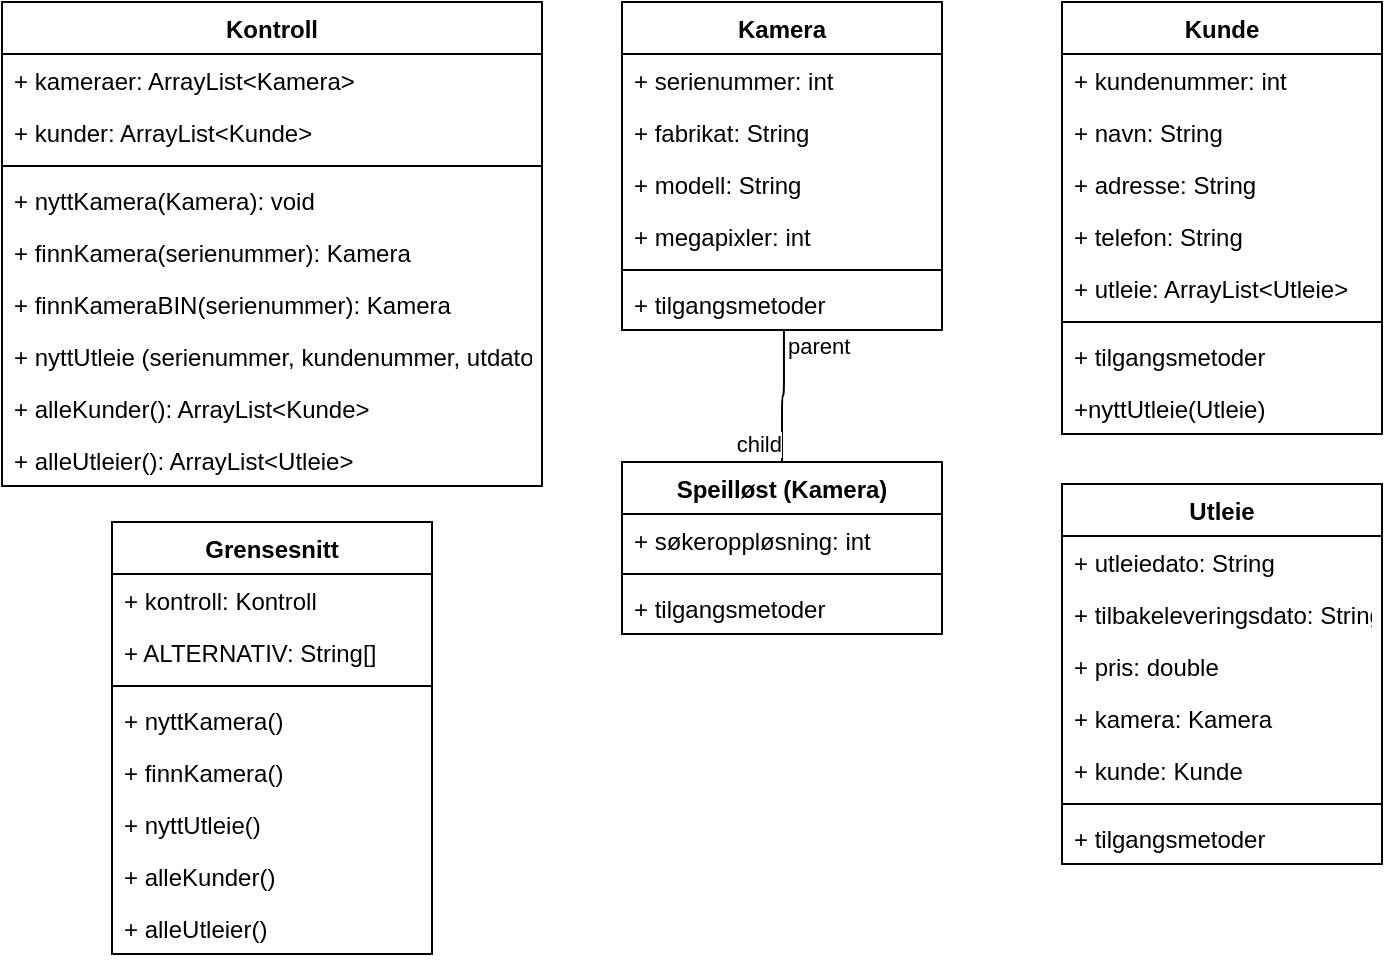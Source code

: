 <mxfile version="15.1.3" type="device"><diagram id="8xFdVma2_LfLW5GdDxKA" name="Page-1"><mxGraphModel dx="1086" dy="806" grid="1" gridSize="10" guides="1" tooltips="1" connect="1" arrows="1" fold="1" page="1" pageScale="1" pageWidth="827" pageHeight="1169" math="0" shadow="0"><root><mxCell id="0"/><mxCell id="1" parent="0"/><mxCell id="Wqhfm_AArcKnXRCcTrVd-1" value="Kamera" style="swimlane;fontStyle=1;align=center;verticalAlign=top;childLayout=stackLayout;horizontal=1;startSize=26;horizontalStack=0;resizeParent=1;resizeParentMax=0;resizeLast=0;collapsible=1;marginBottom=0;" vertex="1" parent="1"><mxGeometry x="370" y="290" width="160" height="164" as="geometry"/></mxCell><mxCell id="Wqhfm_AArcKnXRCcTrVd-2" value="+ serienummer: int" style="text;strokeColor=none;fillColor=none;align=left;verticalAlign=top;spacingLeft=4;spacingRight=4;overflow=hidden;rotatable=0;points=[[0,0.5],[1,0.5]];portConstraint=eastwest;" vertex="1" parent="Wqhfm_AArcKnXRCcTrVd-1"><mxGeometry y="26" width="160" height="26" as="geometry"/></mxCell><mxCell id="Wqhfm_AArcKnXRCcTrVd-5" value="+ fabrikat: String" style="text;strokeColor=none;fillColor=none;align=left;verticalAlign=top;spacingLeft=4;spacingRight=4;overflow=hidden;rotatable=0;points=[[0,0.5],[1,0.5]];portConstraint=eastwest;" vertex="1" parent="Wqhfm_AArcKnXRCcTrVd-1"><mxGeometry y="52" width="160" height="26" as="geometry"/></mxCell><mxCell id="Wqhfm_AArcKnXRCcTrVd-7" value="+ modell: String" style="text;strokeColor=none;fillColor=none;align=left;verticalAlign=top;spacingLeft=4;spacingRight=4;overflow=hidden;rotatable=0;points=[[0,0.5],[1,0.5]];portConstraint=eastwest;" vertex="1" parent="Wqhfm_AArcKnXRCcTrVd-1"><mxGeometry y="78" width="160" height="26" as="geometry"/></mxCell><mxCell id="Wqhfm_AArcKnXRCcTrVd-6" value="+ megapixler: int" style="text;strokeColor=none;fillColor=none;align=left;verticalAlign=top;spacingLeft=4;spacingRight=4;overflow=hidden;rotatable=0;points=[[0,0.5],[1,0.5]];portConstraint=eastwest;" vertex="1" parent="Wqhfm_AArcKnXRCcTrVd-1"><mxGeometry y="104" width="160" height="26" as="geometry"/></mxCell><mxCell id="Wqhfm_AArcKnXRCcTrVd-3" value="" style="line;strokeWidth=1;fillColor=none;align=left;verticalAlign=middle;spacingTop=-1;spacingLeft=3;spacingRight=3;rotatable=0;labelPosition=right;points=[];portConstraint=eastwest;" vertex="1" parent="Wqhfm_AArcKnXRCcTrVd-1"><mxGeometry y="130" width="160" height="8" as="geometry"/></mxCell><mxCell id="Wqhfm_AArcKnXRCcTrVd-4" value="+ tilgangsmetoder" style="text;strokeColor=none;fillColor=none;align=left;verticalAlign=top;spacingLeft=4;spacingRight=4;overflow=hidden;rotatable=0;points=[[0,0.5],[1,0.5]];portConstraint=eastwest;" vertex="1" parent="Wqhfm_AArcKnXRCcTrVd-1"><mxGeometry y="138" width="160" height="26" as="geometry"/></mxCell><mxCell id="Wqhfm_AArcKnXRCcTrVd-8" value="Speilløst (Kamera)" style="swimlane;fontStyle=1;align=center;verticalAlign=top;childLayout=stackLayout;horizontal=1;startSize=26;horizontalStack=0;resizeParent=1;resizeParentMax=0;resizeLast=0;collapsible=1;marginBottom=0;" vertex="1" parent="1"><mxGeometry x="370" y="520" width="160" height="86" as="geometry"/></mxCell><mxCell id="Wqhfm_AArcKnXRCcTrVd-9" value="+ søkeroppløsning: int" style="text;strokeColor=none;fillColor=none;align=left;verticalAlign=top;spacingLeft=4;spacingRight=4;overflow=hidden;rotatable=0;points=[[0,0.5],[1,0.5]];portConstraint=eastwest;" vertex="1" parent="Wqhfm_AArcKnXRCcTrVd-8"><mxGeometry y="26" width="160" height="26" as="geometry"/></mxCell><mxCell id="Wqhfm_AArcKnXRCcTrVd-13" value="" style="line;strokeWidth=1;fillColor=none;align=left;verticalAlign=middle;spacingTop=-1;spacingLeft=3;spacingRight=3;rotatable=0;labelPosition=right;points=[];portConstraint=eastwest;" vertex="1" parent="Wqhfm_AArcKnXRCcTrVd-8"><mxGeometry y="52" width="160" height="8" as="geometry"/></mxCell><mxCell id="Wqhfm_AArcKnXRCcTrVd-14" value="+ tilgangsmetoder" style="text;strokeColor=none;fillColor=none;align=left;verticalAlign=top;spacingLeft=4;spacingRight=4;overflow=hidden;rotatable=0;points=[[0,0.5],[1,0.5]];portConstraint=eastwest;" vertex="1" parent="Wqhfm_AArcKnXRCcTrVd-8"><mxGeometry y="60" width="160" height="26" as="geometry"/></mxCell><mxCell id="Wqhfm_AArcKnXRCcTrVd-15" value="" style="endArrow=none;html=1;edgeStyle=orthogonalEdgeStyle;exitX=0.506;exitY=1;exitDx=0;exitDy=0;exitPerimeter=0;entryX=0.5;entryY=0;entryDx=0;entryDy=0;" edge="1" parent="1" source="Wqhfm_AArcKnXRCcTrVd-4" target="Wqhfm_AArcKnXRCcTrVd-8"><mxGeometry relative="1" as="geometry"><mxPoint x="140" y="620" as="sourcePoint"/><mxPoint x="300" y="620" as="targetPoint"/></mxGeometry></mxCell><mxCell id="Wqhfm_AArcKnXRCcTrVd-16" value="parent" style="edgeLabel;resizable=0;html=1;align=left;verticalAlign=bottom;" connectable="0" vertex="1" parent="Wqhfm_AArcKnXRCcTrVd-15"><mxGeometry x="-1" relative="1" as="geometry"><mxPoint y="16" as="offset"/></mxGeometry></mxCell><mxCell id="Wqhfm_AArcKnXRCcTrVd-17" value="child" style="edgeLabel;resizable=0;html=1;align=right;verticalAlign=bottom;" connectable="0" vertex="1" parent="Wqhfm_AArcKnXRCcTrVd-15"><mxGeometry x="1" relative="1" as="geometry"/></mxCell><mxCell id="Wqhfm_AArcKnXRCcTrVd-18" value="Kunde" style="swimlane;fontStyle=1;align=center;verticalAlign=top;childLayout=stackLayout;horizontal=1;startSize=26;horizontalStack=0;resizeParent=1;resizeParentMax=0;resizeLast=0;collapsible=1;marginBottom=0;" vertex="1" parent="1"><mxGeometry x="590" y="290" width="160" height="216" as="geometry"/></mxCell><mxCell id="Wqhfm_AArcKnXRCcTrVd-19" value="+ kundenummer: int" style="text;strokeColor=none;fillColor=none;align=left;verticalAlign=top;spacingLeft=4;spacingRight=4;overflow=hidden;rotatable=0;points=[[0,0.5],[1,0.5]];portConstraint=eastwest;" vertex="1" parent="Wqhfm_AArcKnXRCcTrVd-18"><mxGeometry y="26" width="160" height="26" as="geometry"/></mxCell><mxCell id="Wqhfm_AArcKnXRCcTrVd-23" value="+ navn: String" style="text;strokeColor=none;fillColor=none;align=left;verticalAlign=top;spacingLeft=4;spacingRight=4;overflow=hidden;rotatable=0;points=[[0,0.5],[1,0.5]];portConstraint=eastwest;" vertex="1" parent="Wqhfm_AArcKnXRCcTrVd-18"><mxGeometry y="52" width="160" height="26" as="geometry"/></mxCell><mxCell id="Wqhfm_AArcKnXRCcTrVd-24" value="+ adresse: String" style="text;strokeColor=none;fillColor=none;align=left;verticalAlign=top;spacingLeft=4;spacingRight=4;overflow=hidden;rotatable=0;points=[[0,0.5],[1,0.5]];portConstraint=eastwest;" vertex="1" parent="Wqhfm_AArcKnXRCcTrVd-18"><mxGeometry y="78" width="160" height="26" as="geometry"/></mxCell><mxCell id="Wqhfm_AArcKnXRCcTrVd-22" value="+ telefon: String" style="text;strokeColor=none;fillColor=none;align=left;verticalAlign=top;spacingLeft=4;spacingRight=4;overflow=hidden;rotatable=0;points=[[0,0.5],[1,0.5]];portConstraint=eastwest;" vertex="1" parent="Wqhfm_AArcKnXRCcTrVd-18"><mxGeometry y="104" width="160" height="26" as="geometry"/></mxCell><mxCell id="Wqhfm_AArcKnXRCcTrVd-25" value="+ utleie: ArrayList&lt;Utleie&gt;" style="text;strokeColor=none;fillColor=none;align=left;verticalAlign=top;spacingLeft=4;spacingRight=4;overflow=hidden;rotatable=0;points=[[0,0.5],[1,0.5]];portConstraint=eastwest;" vertex="1" parent="Wqhfm_AArcKnXRCcTrVd-18"><mxGeometry y="130" width="160" height="26" as="geometry"/></mxCell><mxCell id="Wqhfm_AArcKnXRCcTrVd-20" value="" style="line;strokeWidth=1;fillColor=none;align=left;verticalAlign=middle;spacingTop=-1;spacingLeft=3;spacingRight=3;rotatable=0;labelPosition=right;points=[];portConstraint=eastwest;" vertex="1" parent="Wqhfm_AArcKnXRCcTrVd-18"><mxGeometry y="156" width="160" height="8" as="geometry"/></mxCell><mxCell id="Wqhfm_AArcKnXRCcTrVd-21" value="+ tilgangsmetoder" style="text;strokeColor=none;fillColor=none;align=left;verticalAlign=top;spacingLeft=4;spacingRight=4;overflow=hidden;rotatable=0;points=[[0,0.5],[1,0.5]];portConstraint=eastwest;" vertex="1" parent="Wqhfm_AArcKnXRCcTrVd-18"><mxGeometry y="164" width="160" height="26" as="geometry"/></mxCell><mxCell id="Wqhfm_AArcKnXRCcTrVd-47" value="+nyttUtleie(Utleie)" style="text;strokeColor=none;fillColor=none;align=left;verticalAlign=top;spacingLeft=4;spacingRight=4;overflow=hidden;rotatable=0;points=[[0,0.5],[1,0.5]];portConstraint=eastwest;" vertex="1" parent="Wqhfm_AArcKnXRCcTrVd-18"><mxGeometry y="190" width="160" height="26" as="geometry"/></mxCell><mxCell id="Wqhfm_AArcKnXRCcTrVd-26" value="Utleie" style="swimlane;fontStyle=1;align=center;verticalAlign=top;childLayout=stackLayout;horizontal=1;startSize=26;horizontalStack=0;resizeParent=1;resizeParentMax=0;resizeLast=0;collapsible=1;marginBottom=0;" vertex="1" parent="1"><mxGeometry x="590" y="531" width="160" height="190" as="geometry"/></mxCell><mxCell id="Wqhfm_AArcKnXRCcTrVd-30" value="+ utleiedato: String" style="text;strokeColor=none;fillColor=none;align=left;verticalAlign=top;spacingLeft=4;spacingRight=4;overflow=hidden;rotatable=0;points=[[0,0.5],[1,0.5]];portConstraint=eastwest;" vertex="1" parent="Wqhfm_AArcKnXRCcTrVd-26"><mxGeometry y="26" width="160" height="26" as="geometry"/></mxCell><mxCell id="Wqhfm_AArcKnXRCcTrVd-31" value="+ tilbakeleveringsdato: String" style="text;strokeColor=none;fillColor=none;align=left;verticalAlign=top;spacingLeft=4;spacingRight=4;overflow=hidden;rotatable=0;points=[[0,0.5],[1,0.5]];portConstraint=eastwest;" vertex="1" parent="Wqhfm_AArcKnXRCcTrVd-26"><mxGeometry y="52" width="160" height="26" as="geometry"/></mxCell><mxCell id="Wqhfm_AArcKnXRCcTrVd-32" value="+ pris: double" style="text;strokeColor=none;fillColor=none;align=left;verticalAlign=top;spacingLeft=4;spacingRight=4;overflow=hidden;rotatable=0;points=[[0,0.5],[1,0.5]];portConstraint=eastwest;" vertex="1" parent="Wqhfm_AArcKnXRCcTrVd-26"><mxGeometry y="78" width="160" height="26" as="geometry"/></mxCell><mxCell id="Wqhfm_AArcKnXRCcTrVd-27" value="+ kamera: Kamera" style="text;strokeColor=none;fillColor=none;align=left;verticalAlign=top;spacingLeft=4;spacingRight=4;overflow=hidden;rotatable=0;points=[[0,0.5],[1,0.5]];portConstraint=eastwest;" vertex="1" parent="Wqhfm_AArcKnXRCcTrVd-26"><mxGeometry y="104" width="160" height="26" as="geometry"/></mxCell><mxCell id="Wqhfm_AArcKnXRCcTrVd-34" value="+ kunde: Kunde" style="text;strokeColor=none;fillColor=none;align=left;verticalAlign=top;spacingLeft=4;spacingRight=4;overflow=hidden;rotatable=0;points=[[0,0.5],[1,0.5]];portConstraint=eastwest;" vertex="1" parent="Wqhfm_AArcKnXRCcTrVd-26"><mxGeometry y="130" width="160" height="26" as="geometry"/></mxCell><mxCell id="Wqhfm_AArcKnXRCcTrVd-28" value="" style="line;strokeWidth=1;fillColor=none;align=left;verticalAlign=middle;spacingTop=-1;spacingLeft=3;spacingRight=3;rotatable=0;labelPosition=right;points=[];portConstraint=eastwest;" vertex="1" parent="Wqhfm_AArcKnXRCcTrVd-26"><mxGeometry y="156" width="160" height="8" as="geometry"/></mxCell><mxCell id="Wqhfm_AArcKnXRCcTrVd-29" value="+ tilgangsmetoder" style="text;strokeColor=none;fillColor=none;align=left;verticalAlign=top;spacingLeft=4;spacingRight=4;overflow=hidden;rotatable=0;points=[[0,0.5],[1,0.5]];portConstraint=eastwest;" vertex="1" parent="Wqhfm_AArcKnXRCcTrVd-26"><mxGeometry y="164" width="160" height="26" as="geometry"/></mxCell><mxCell id="Wqhfm_AArcKnXRCcTrVd-35" value="Kontroll" style="swimlane;fontStyle=1;align=center;verticalAlign=top;childLayout=stackLayout;horizontal=1;startSize=26;horizontalStack=0;resizeParent=1;resizeParentMax=0;resizeLast=0;collapsible=1;marginBottom=0;" vertex="1" parent="1"><mxGeometry x="60" y="290" width="270" height="242" as="geometry"/></mxCell><mxCell id="Wqhfm_AArcKnXRCcTrVd-36" value="+ kameraer: ArrayList&lt;Kamera&gt;" style="text;strokeColor=none;fillColor=none;align=left;verticalAlign=top;spacingLeft=4;spacingRight=4;overflow=hidden;rotatable=0;points=[[0,0.5],[1,0.5]];portConstraint=eastwest;" vertex="1" parent="Wqhfm_AArcKnXRCcTrVd-35"><mxGeometry y="26" width="270" height="26" as="geometry"/></mxCell><mxCell id="Wqhfm_AArcKnXRCcTrVd-39" value="+ kunder: ArrayList&lt;Kunde&gt;" style="text;strokeColor=none;fillColor=none;align=left;verticalAlign=top;spacingLeft=4;spacingRight=4;overflow=hidden;rotatable=0;points=[[0,0.5],[1,0.5]];portConstraint=eastwest;" vertex="1" parent="Wqhfm_AArcKnXRCcTrVd-35"><mxGeometry y="52" width="270" height="26" as="geometry"/></mxCell><mxCell id="Wqhfm_AArcKnXRCcTrVd-37" value="" style="line;strokeWidth=1;fillColor=none;align=left;verticalAlign=middle;spacingTop=-1;spacingLeft=3;spacingRight=3;rotatable=0;labelPosition=right;points=[];portConstraint=eastwest;" vertex="1" parent="Wqhfm_AArcKnXRCcTrVd-35"><mxGeometry y="78" width="270" height="8" as="geometry"/></mxCell><mxCell id="Wqhfm_AArcKnXRCcTrVd-38" value="+ nyttKamera(Kamera): void" style="text;strokeColor=none;fillColor=none;align=left;verticalAlign=top;spacingLeft=4;spacingRight=4;overflow=hidden;rotatable=0;points=[[0,0.5],[1,0.5]];portConstraint=eastwest;" vertex="1" parent="Wqhfm_AArcKnXRCcTrVd-35"><mxGeometry y="86" width="270" height="26" as="geometry"/></mxCell><mxCell id="Wqhfm_AArcKnXRCcTrVd-42" value="+ finnKamera(serienummer): Kamera" style="text;strokeColor=none;fillColor=none;align=left;verticalAlign=top;spacingLeft=4;spacingRight=4;overflow=hidden;rotatable=0;points=[[0,0.5],[1,0.5]];portConstraint=eastwest;" vertex="1" parent="Wqhfm_AArcKnXRCcTrVd-35"><mxGeometry y="112" width="270" height="26" as="geometry"/></mxCell><mxCell id="Wqhfm_AArcKnXRCcTrVd-44" value="+ finnKameraBIN(serienummer): Kamera" style="text;strokeColor=none;fillColor=none;align=left;verticalAlign=top;spacingLeft=4;spacingRight=4;overflow=hidden;rotatable=0;points=[[0,0.5],[1,0.5]];portConstraint=eastwest;" vertex="1" parent="Wqhfm_AArcKnXRCcTrVd-35"><mxGeometry y="138" width="270" height="26" as="geometry"/></mxCell><mxCell id="Wqhfm_AArcKnXRCcTrVd-43" value="+ nyttUtleie (serienummer, kundenummer, utdato, inndato)" style="text;strokeColor=none;fillColor=none;align=left;verticalAlign=top;spacingLeft=4;spacingRight=4;overflow=hidden;rotatable=0;points=[[0,0.5],[1,0.5]];portConstraint=eastwest;" vertex="1" parent="Wqhfm_AArcKnXRCcTrVd-35"><mxGeometry y="164" width="270" height="26" as="geometry"/></mxCell><mxCell id="Wqhfm_AArcKnXRCcTrVd-46" value="+ alleKunder(): ArrayList&lt;Kunde&gt;" style="text;strokeColor=none;fillColor=none;align=left;verticalAlign=top;spacingLeft=4;spacingRight=4;overflow=hidden;rotatable=0;points=[[0,0.5],[1,0.5]];portConstraint=eastwest;" vertex="1" parent="Wqhfm_AArcKnXRCcTrVd-35"><mxGeometry y="190" width="270" height="26" as="geometry"/></mxCell><mxCell id="Wqhfm_AArcKnXRCcTrVd-41" value="+ alleUtleier(): ArrayList&lt;Utleie&gt;" style="text;strokeColor=none;fillColor=none;align=left;verticalAlign=top;spacingLeft=4;spacingRight=4;overflow=hidden;rotatable=0;points=[[0,0.5],[1,0.5]];portConstraint=eastwest;" vertex="1" parent="Wqhfm_AArcKnXRCcTrVd-35"><mxGeometry y="216" width="270" height="26" as="geometry"/></mxCell><mxCell id="Wqhfm_AArcKnXRCcTrVd-48" value="Grensesnitt" style="swimlane;fontStyle=1;align=center;verticalAlign=top;childLayout=stackLayout;horizontal=1;startSize=26;horizontalStack=0;resizeParent=1;resizeParentMax=0;resizeLast=0;collapsible=1;marginBottom=0;" vertex="1" parent="1"><mxGeometry x="115" y="550" width="160" height="216" as="geometry"/></mxCell><mxCell id="Wqhfm_AArcKnXRCcTrVd-49" value="+ kontroll: Kontroll" style="text;strokeColor=none;fillColor=none;align=left;verticalAlign=top;spacingLeft=4;spacingRight=4;overflow=hidden;rotatable=0;points=[[0,0.5],[1,0.5]];portConstraint=eastwest;" vertex="1" parent="Wqhfm_AArcKnXRCcTrVd-48"><mxGeometry y="26" width="160" height="26" as="geometry"/></mxCell><mxCell id="Wqhfm_AArcKnXRCcTrVd-56" value="+ ALTERNATIV: String[]" style="text;strokeColor=none;fillColor=none;align=left;verticalAlign=top;spacingLeft=4;spacingRight=4;overflow=hidden;rotatable=0;points=[[0,0.5],[1,0.5]];portConstraint=eastwest;" vertex="1" parent="Wqhfm_AArcKnXRCcTrVd-48"><mxGeometry y="52" width="160" height="26" as="geometry"/></mxCell><mxCell id="Wqhfm_AArcKnXRCcTrVd-50" value="" style="line;strokeWidth=1;fillColor=none;align=left;verticalAlign=middle;spacingTop=-1;spacingLeft=3;spacingRight=3;rotatable=0;labelPosition=right;points=[];portConstraint=eastwest;" vertex="1" parent="Wqhfm_AArcKnXRCcTrVd-48"><mxGeometry y="78" width="160" height="8" as="geometry"/></mxCell><mxCell id="Wqhfm_AArcKnXRCcTrVd-51" value="+ nyttKamera()" style="text;strokeColor=none;fillColor=none;align=left;verticalAlign=top;spacingLeft=4;spacingRight=4;overflow=hidden;rotatable=0;points=[[0,0.5],[1,0.5]];portConstraint=eastwest;" vertex="1" parent="Wqhfm_AArcKnXRCcTrVd-48"><mxGeometry y="86" width="160" height="26" as="geometry"/></mxCell><mxCell id="Wqhfm_AArcKnXRCcTrVd-54" value="+ finnKamera()" style="text;strokeColor=none;fillColor=none;align=left;verticalAlign=top;spacingLeft=4;spacingRight=4;overflow=hidden;rotatable=0;points=[[0,0.5],[1,0.5]];portConstraint=eastwest;" vertex="1" parent="Wqhfm_AArcKnXRCcTrVd-48"><mxGeometry y="112" width="160" height="26" as="geometry"/></mxCell><mxCell id="Wqhfm_AArcKnXRCcTrVd-55" value="+ nyttUtleie()" style="text;strokeColor=none;fillColor=none;align=left;verticalAlign=top;spacingLeft=4;spacingRight=4;overflow=hidden;rotatable=0;points=[[0,0.5],[1,0.5]];portConstraint=eastwest;" vertex="1" parent="Wqhfm_AArcKnXRCcTrVd-48"><mxGeometry y="138" width="160" height="26" as="geometry"/></mxCell><mxCell id="Wqhfm_AArcKnXRCcTrVd-53" value="+ alleKunder()" style="text;strokeColor=none;fillColor=none;align=left;verticalAlign=top;spacingLeft=4;spacingRight=4;overflow=hidden;rotatable=0;points=[[0,0.5],[1,0.5]];portConstraint=eastwest;" vertex="1" parent="Wqhfm_AArcKnXRCcTrVd-48"><mxGeometry y="164" width="160" height="26" as="geometry"/></mxCell><mxCell id="Wqhfm_AArcKnXRCcTrVd-52" value="+ alleUtleier()" style="text;strokeColor=none;fillColor=none;align=left;verticalAlign=top;spacingLeft=4;spacingRight=4;overflow=hidden;rotatable=0;points=[[0,0.5],[1,0.5]];portConstraint=eastwest;" vertex="1" parent="Wqhfm_AArcKnXRCcTrVd-48"><mxGeometry y="190" width="160" height="26" as="geometry"/></mxCell></root></mxGraphModel></diagram></mxfile>